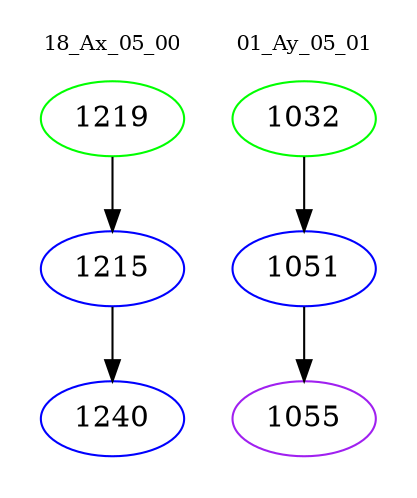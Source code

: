 digraph{
subgraph cluster_0 {
color = white
label = "18_Ax_05_00";
fontsize=10;
T0_1219 [label="1219", color="green"]
T0_1219 -> T0_1215 [color="black"]
T0_1215 [label="1215", color="blue"]
T0_1215 -> T0_1240 [color="black"]
T0_1240 [label="1240", color="blue"]
}
subgraph cluster_1 {
color = white
label = "01_Ay_05_01";
fontsize=10;
T1_1032 [label="1032", color="green"]
T1_1032 -> T1_1051 [color="black"]
T1_1051 [label="1051", color="blue"]
T1_1051 -> T1_1055 [color="black"]
T1_1055 [label="1055", color="purple"]
}
}
